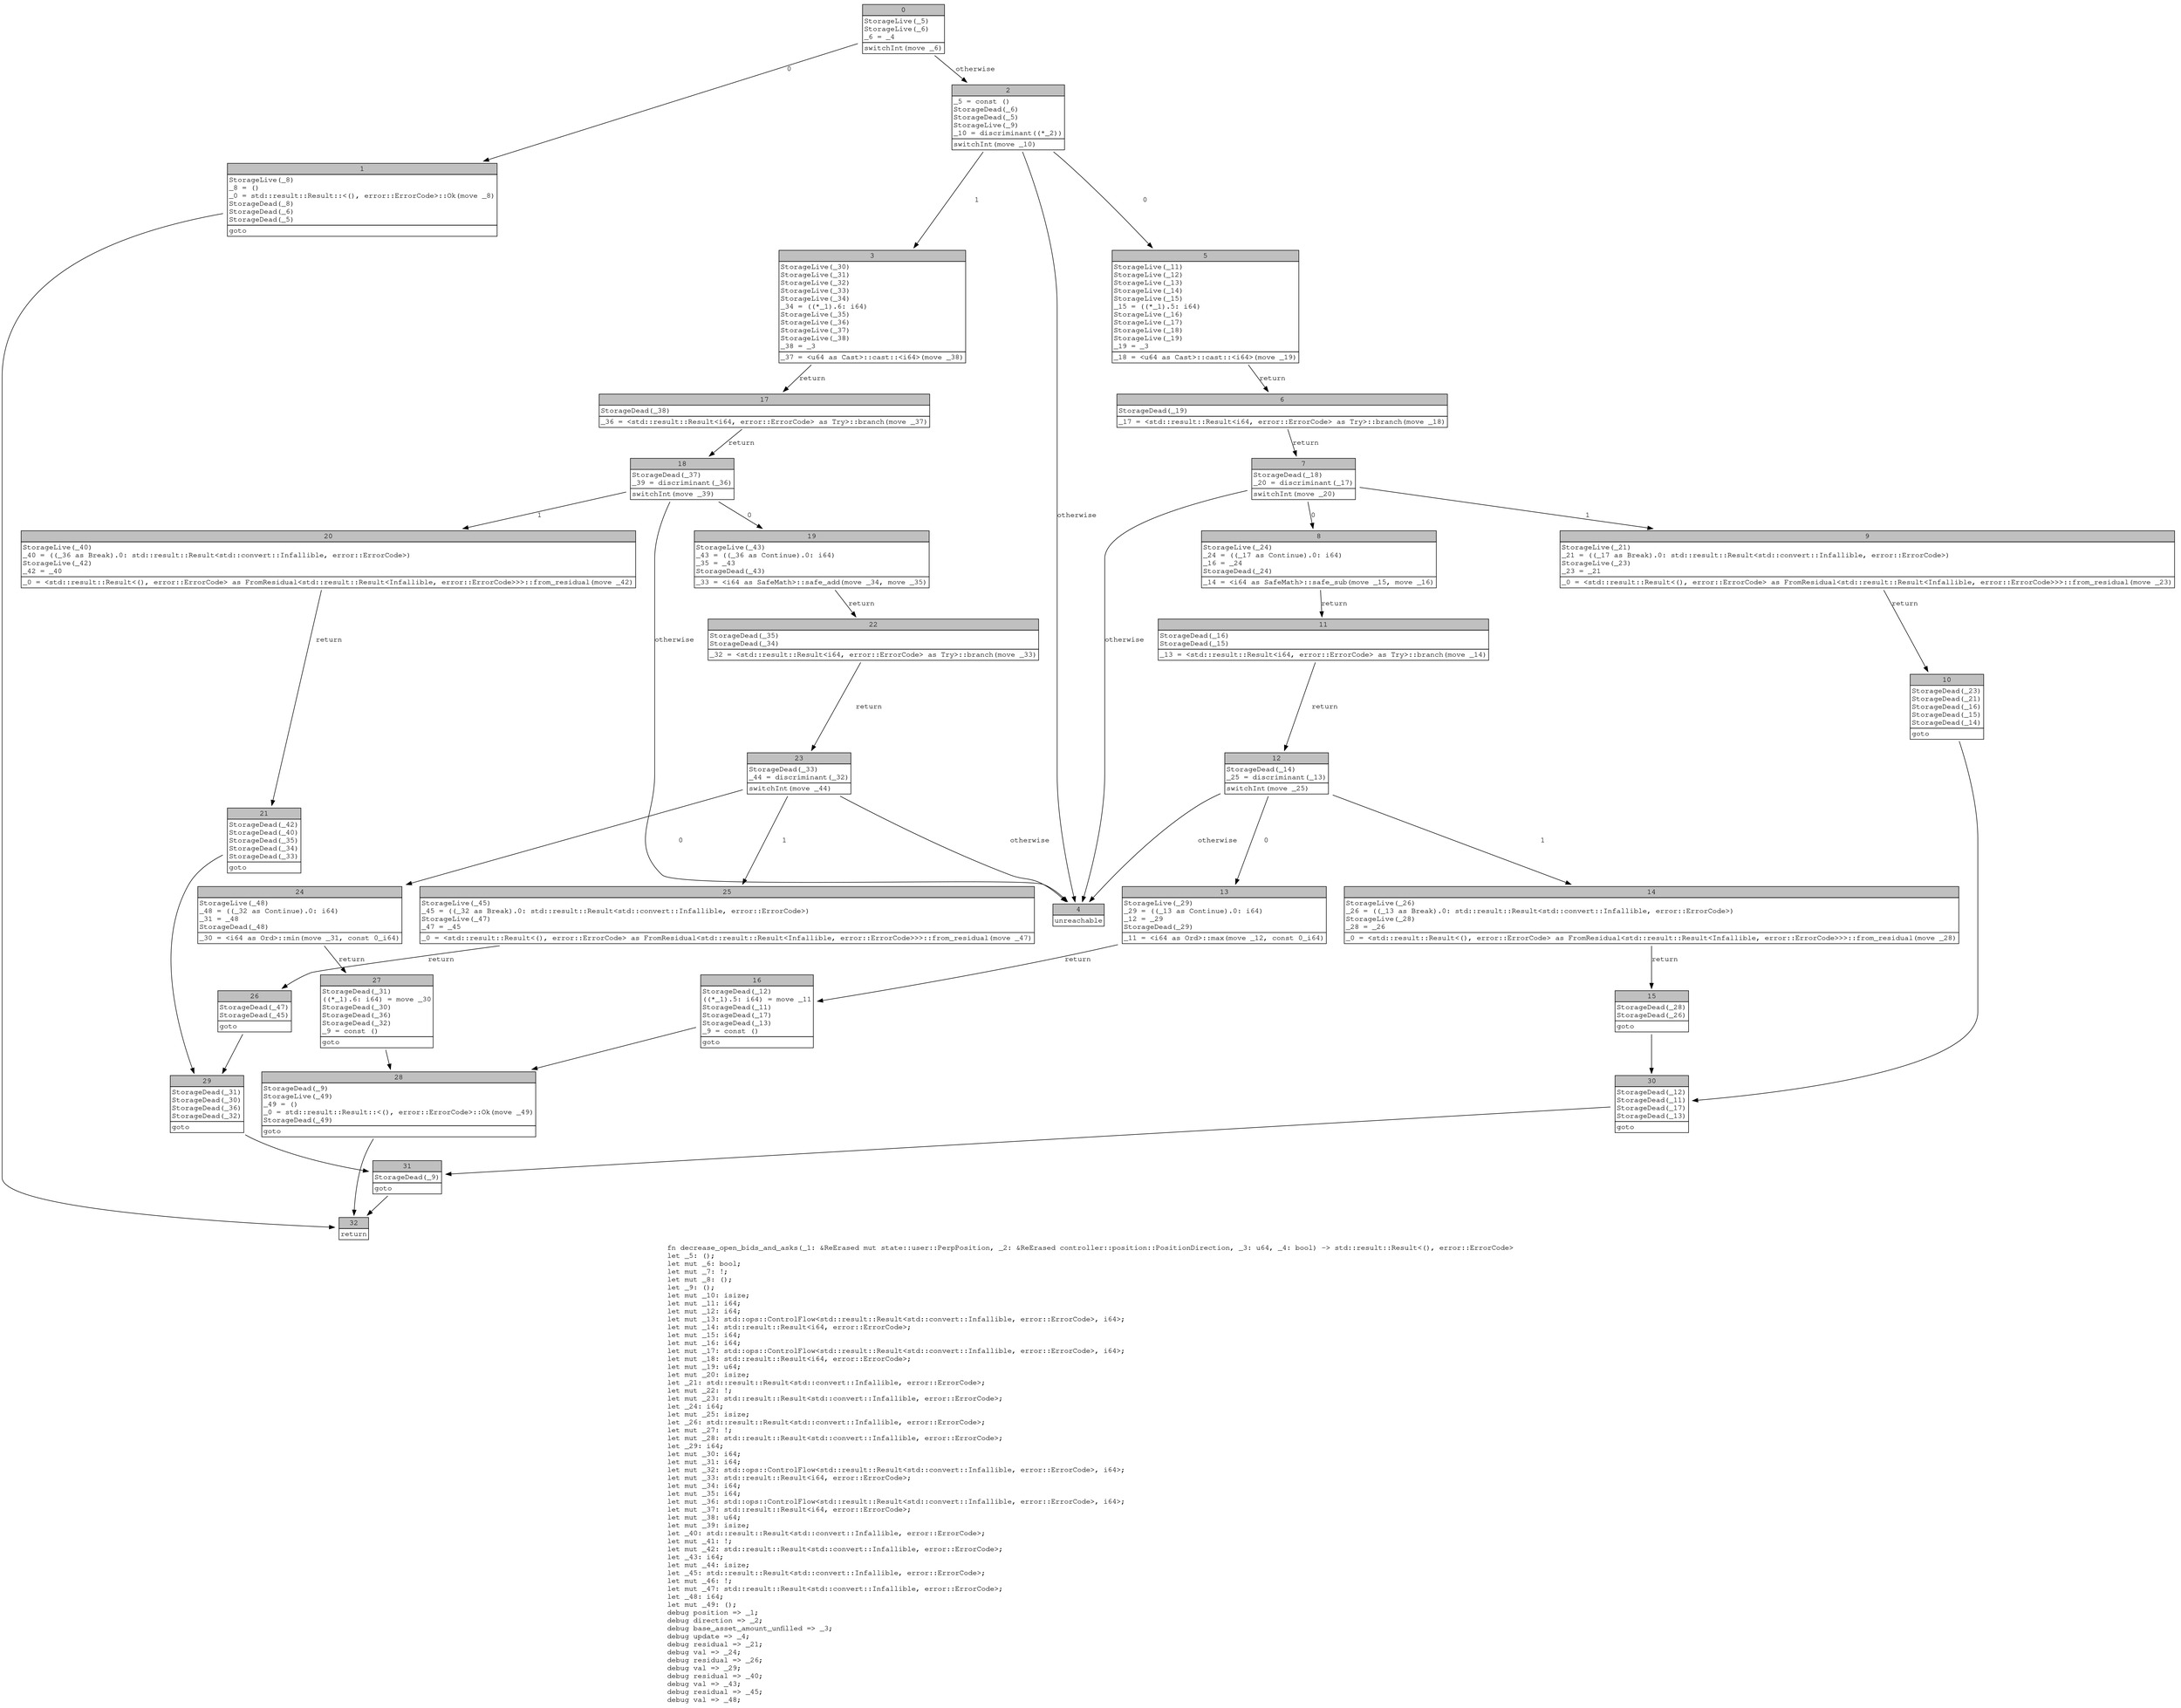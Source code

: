 digraph Mir_0_695 {
    graph [fontname="Courier, monospace"];
    node [fontname="Courier, monospace"];
    edge [fontname="Courier, monospace"];
    label=<fn decrease_open_bids_and_asks(_1: &amp;ReErased mut state::user::PerpPosition, _2: &amp;ReErased controller::position::PositionDirection, _3: u64, _4: bool) -&gt; std::result::Result&lt;(), error::ErrorCode&gt;<br align="left"/>let _5: ();<br align="left"/>let mut _6: bool;<br align="left"/>let mut _7: !;<br align="left"/>let mut _8: ();<br align="left"/>let _9: ();<br align="left"/>let mut _10: isize;<br align="left"/>let mut _11: i64;<br align="left"/>let mut _12: i64;<br align="left"/>let mut _13: std::ops::ControlFlow&lt;std::result::Result&lt;std::convert::Infallible, error::ErrorCode&gt;, i64&gt;;<br align="left"/>let mut _14: std::result::Result&lt;i64, error::ErrorCode&gt;;<br align="left"/>let mut _15: i64;<br align="left"/>let mut _16: i64;<br align="left"/>let mut _17: std::ops::ControlFlow&lt;std::result::Result&lt;std::convert::Infallible, error::ErrorCode&gt;, i64&gt;;<br align="left"/>let mut _18: std::result::Result&lt;i64, error::ErrorCode&gt;;<br align="left"/>let mut _19: u64;<br align="left"/>let mut _20: isize;<br align="left"/>let _21: std::result::Result&lt;std::convert::Infallible, error::ErrorCode&gt;;<br align="left"/>let mut _22: !;<br align="left"/>let mut _23: std::result::Result&lt;std::convert::Infallible, error::ErrorCode&gt;;<br align="left"/>let _24: i64;<br align="left"/>let mut _25: isize;<br align="left"/>let _26: std::result::Result&lt;std::convert::Infallible, error::ErrorCode&gt;;<br align="left"/>let mut _27: !;<br align="left"/>let mut _28: std::result::Result&lt;std::convert::Infallible, error::ErrorCode&gt;;<br align="left"/>let _29: i64;<br align="left"/>let mut _30: i64;<br align="left"/>let mut _31: i64;<br align="left"/>let mut _32: std::ops::ControlFlow&lt;std::result::Result&lt;std::convert::Infallible, error::ErrorCode&gt;, i64&gt;;<br align="left"/>let mut _33: std::result::Result&lt;i64, error::ErrorCode&gt;;<br align="left"/>let mut _34: i64;<br align="left"/>let mut _35: i64;<br align="left"/>let mut _36: std::ops::ControlFlow&lt;std::result::Result&lt;std::convert::Infallible, error::ErrorCode&gt;, i64&gt;;<br align="left"/>let mut _37: std::result::Result&lt;i64, error::ErrorCode&gt;;<br align="left"/>let mut _38: u64;<br align="left"/>let mut _39: isize;<br align="left"/>let _40: std::result::Result&lt;std::convert::Infallible, error::ErrorCode&gt;;<br align="left"/>let mut _41: !;<br align="left"/>let mut _42: std::result::Result&lt;std::convert::Infallible, error::ErrorCode&gt;;<br align="left"/>let _43: i64;<br align="left"/>let mut _44: isize;<br align="left"/>let _45: std::result::Result&lt;std::convert::Infallible, error::ErrorCode&gt;;<br align="left"/>let mut _46: !;<br align="left"/>let mut _47: std::result::Result&lt;std::convert::Infallible, error::ErrorCode&gt;;<br align="left"/>let _48: i64;<br align="left"/>let mut _49: ();<br align="left"/>debug position =&gt; _1;<br align="left"/>debug direction =&gt; _2;<br align="left"/>debug base_asset_amount_unfilled =&gt; _3;<br align="left"/>debug update =&gt; _4;<br align="left"/>debug residual =&gt; _21;<br align="left"/>debug val =&gt; _24;<br align="left"/>debug residual =&gt; _26;<br align="left"/>debug val =&gt; _29;<br align="left"/>debug residual =&gt; _40;<br align="left"/>debug val =&gt; _43;<br align="left"/>debug residual =&gt; _45;<br align="left"/>debug val =&gt; _48;<br align="left"/>>;
    bb0__0_695 [shape="none", label=<<table border="0" cellborder="1" cellspacing="0"><tr><td bgcolor="gray" align="center" colspan="1">0</td></tr><tr><td align="left" balign="left">StorageLive(_5)<br/>StorageLive(_6)<br/>_6 = _4<br/></td></tr><tr><td align="left">switchInt(move _6)</td></tr></table>>];
    bb1__0_695 [shape="none", label=<<table border="0" cellborder="1" cellspacing="0"><tr><td bgcolor="gray" align="center" colspan="1">1</td></tr><tr><td align="left" balign="left">StorageLive(_8)<br/>_8 = ()<br/>_0 = std::result::Result::&lt;(), error::ErrorCode&gt;::Ok(move _8)<br/>StorageDead(_8)<br/>StorageDead(_6)<br/>StorageDead(_5)<br/></td></tr><tr><td align="left">goto</td></tr></table>>];
    bb2__0_695 [shape="none", label=<<table border="0" cellborder="1" cellspacing="0"><tr><td bgcolor="gray" align="center" colspan="1">2</td></tr><tr><td align="left" balign="left">_5 = const ()<br/>StorageDead(_6)<br/>StorageDead(_5)<br/>StorageLive(_9)<br/>_10 = discriminant((*_2))<br/></td></tr><tr><td align="left">switchInt(move _10)</td></tr></table>>];
    bb3__0_695 [shape="none", label=<<table border="0" cellborder="1" cellspacing="0"><tr><td bgcolor="gray" align="center" colspan="1">3</td></tr><tr><td align="left" balign="left">StorageLive(_30)<br/>StorageLive(_31)<br/>StorageLive(_32)<br/>StorageLive(_33)<br/>StorageLive(_34)<br/>_34 = ((*_1).6: i64)<br/>StorageLive(_35)<br/>StorageLive(_36)<br/>StorageLive(_37)<br/>StorageLive(_38)<br/>_38 = _3<br/></td></tr><tr><td align="left">_37 = &lt;u64 as Cast&gt;::cast::&lt;i64&gt;(move _38)</td></tr></table>>];
    bb4__0_695 [shape="none", label=<<table border="0" cellborder="1" cellspacing="0"><tr><td bgcolor="gray" align="center" colspan="1">4</td></tr><tr><td align="left">unreachable</td></tr></table>>];
    bb5__0_695 [shape="none", label=<<table border="0" cellborder="1" cellspacing="0"><tr><td bgcolor="gray" align="center" colspan="1">5</td></tr><tr><td align="left" balign="left">StorageLive(_11)<br/>StorageLive(_12)<br/>StorageLive(_13)<br/>StorageLive(_14)<br/>StorageLive(_15)<br/>_15 = ((*_1).5: i64)<br/>StorageLive(_16)<br/>StorageLive(_17)<br/>StorageLive(_18)<br/>StorageLive(_19)<br/>_19 = _3<br/></td></tr><tr><td align="left">_18 = &lt;u64 as Cast&gt;::cast::&lt;i64&gt;(move _19)</td></tr></table>>];
    bb6__0_695 [shape="none", label=<<table border="0" cellborder="1" cellspacing="0"><tr><td bgcolor="gray" align="center" colspan="1">6</td></tr><tr><td align="left" balign="left">StorageDead(_19)<br/></td></tr><tr><td align="left">_17 = &lt;std::result::Result&lt;i64, error::ErrorCode&gt; as Try&gt;::branch(move _18)</td></tr></table>>];
    bb7__0_695 [shape="none", label=<<table border="0" cellborder="1" cellspacing="0"><tr><td bgcolor="gray" align="center" colspan="1">7</td></tr><tr><td align="left" balign="left">StorageDead(_18)<br/>_20 = discriminant(_17)<br/></td></tr><tr><td align="left">switchInt(move _20)</td></tr></table>>];
    bb8__0_695 [shape="none", label=<<table border="0" cellborder="1" cellspacing="0"><tr><td bgcolor="gray" align="center" colspan="1">8</td></tr><tr><td align="left" balign="left">StorageLive(_24)<br/>_24 = ((_17 as Continue).0: i64)<br/>_16 = _24<br/>StorageDead(_24)<br/></td></tr><tr><td align="left">_14 = &lt;i64 as SafeMath&gt;::safe_sub(move _15, move _16)</td></tr></table>>];
    bb9__0_695 [shape="none", label=<<table border="0" cellborder="1" cellspacing="0"><tr><td bgcolor="gray" align="center" colspan="1">9</td></tr><tr><td align="left" balign="left">StorageLive(_21)<br/>_21 = ((_17 as Break).0: std::result::Result&lt;std::convert::Infallible, error::ErrorCode&gt;)<br/>StorageLive(_23)<br/>_23 = _21<br/></td></tr><tr><td align="left">_0 = &lt;std::result::Result&lt;(), error::ErrorCode&gt; as FromResidual&lt;std::result::Result&lt;Infallible, error::ErrorCode&gt;&gt;&gt;::from_residual(move _23)</td></tr></table>>];
    bb10__0_695 [shape="none", label=<<table border="0" cellborder="1" cellspacing="0"><tr><td bgcolor="gray" align="center" colspan="1">10</td></tr><tr><td align="left" balign="left">StorageDead(_23)<br/>StorageDead(_21)<br/>StorageDead(_16)<br/>StorageDead(_15)<br/>StorageDead(_14)<br/></td></tr><tr><td align="left">goto</td></tr></table>>];
    bb11__0_695 [shape="none", label=<<table border="0" cellborder="1" cellspacing="0"><tr><td bgcolor="gray" align="center" colspan="1">11</td></tr><tr><td align="left" balign="left">StorageDead(_16)<br/>StorageDead(_15)<br/></td></tr><tr><td align="left">_13 = &lt;std::result::Result&lt;i64, error::ErrorCode&gt; as Try&gt;::branch(move _14)</td></tr></table>>];
    bb12__0_695 [shape="none", label=<<table border="0" cellborder="1" cellspacing="0"><tr><td bgcolor="gray" align="center" colspan="1">12</td></tr><tr><td align="left" balign="left">StorageDead(_14)<br/>_25 = discriminant(_13)<br/></td></tr><tr><td align="left">switchInt(move _25)</td></tr></table>>];
    bb13__0_695 [shape="none", label=<<table border="0" cellborder="1" cellspacing="0"><tr><td bgcolor="gray" align="center" colspan="1">13</td></tr><tr><td align="left" balign="left">StorageLive(_29)<br/>_29 = ((_13 as Continue).0: i64)<br/>_12 = _29<br/>StorageDead(_29)<br/></td></tr><tr><td align="left">_11 = &lt;i64 as Ord&gt;::max(move _12, const 0_i64)</td></tr></table>>];
    bb14__0_695 [shape="none", label=<<table border="0" cellborder="1" cellspacing="0"><tr><td bgcolor="gray" align="center" colspan="1">14</td></tr><tr><td align="left" balign="left">StorageLive(_26)<br/>_26 = ((_13 as Break).0: std::result::Result&lt;std::convert::Infallible, error::ErrorCode&gt;)<br/>StorageLive(_28)<br/>_28 = _26<br/></td></tr><tr><td align="left">_0 = &lt;std::result::Result&lt;(), error::ErrorCode&gt; as FromResidual&lt;std::result::Result&lt;Infallible, error::ErrorCode&gt;&gt;&gt;::from_residual(move _28)</td></tr></table>>];
    bb15__0_695 [shape="none", label=<<table border="0" cellborder="1" cellspacing="0"><tr><td bgcolor="gray" align="center" colspan="1">15</td></tr><tr><td align="left" balign="left">StorageDead(_28)<br/>StorageDead(_26)<br/></td></tr><tr><td align="left">goto</td></tr></table>>];
    bb16__0_695 [shape="none", label=<<table border="0" cellborder="1" cellspacing="0"><tr><td bgcolor="gray" align="center" colspan="1">16</td></tr><tr><td align="left" balign="left">StorageDead(_12)<br/>((*_1).5: i64) = move _11<br/>StorageDead(_11)<br/>StorageDead(_17)<br/>StorageDead(_13)<br/>_9 = const ()<br/></td></tr><tr><td align="left">goto</td></tr></table>>];
    bb17__0_695 [shape="none", label=<<table border="0" cellborder="1" cellspacing="0"><tr><td bgcolor="gray" align="center" colspan="1">17</td></tr><tr><td align="left" balign="left">StorageDead(_38)<br/></td></tr><tr><td align="left">_36 = &lt;std::result::Result&lt;i64, error::ErrorCode&gt; as Try&gt;::branch(move _37)</td></tr></table>>];
    bb18__0_695 [shape="none", label=<<table border="0" cellborder="1" cellspacing="0"><tr><td bgcolor="gray" align="center" colspan="1">18</td></tr><tr><td align="left" balign="left">StorageDead(_37)<br/>_39 = discriminant(_36)<br/></td></tr><tr><td align="left">switchInt(move _39)</td></tr></table>>];
    bb19__0_695 [shape="none", label=<<table border="0" cellborder="1" cellspacing="0"><tr><td bgcolor="gray" align="center" colspan="1">19</td></tr><tr><td align="left" balign="left">StorageLive(_43)<br/>_43 = ((_36 as Continue).0: i64)<br/>_35 = _43<br/>StorageDead(_43)<br/></td></tr><tr><td align="left">_33 = &lt;i64 as SafeMath&gt;::safe_add(move _34, move _35)</td></tr></table>>];
    bb20__0_695 [shape="none", label=<<table border="0" cellborder="1" cellspacing="0"><tr><td bgcolor="gray" align="center" colspan="1">20</td></tr><tr><td align="left" balign="left">StorageLive(_40)<br/>_40 = ((_36 as Break).0: std::result::Result&lt;std::convert::Infallible, error::ErrorCode&gt;)<br/>StorageLive(_42)<br/>_42 = _40<br/></td></tr><tr><td align="left">_0 = &lt;std::result::Result&lt;(), error::ErrorCode&gt; as FromResidual&lt;std::result::Result&lt;Infallible, error::ErrorCode&gt;&gt;&gt;::from_residual(move _42)</td></tr></table>>];
    bb21__0_695 [shape="none", label=<<table border="0" cellborder="1" cellspacing="0"><tr><td bgcolor="gray" align="center" colspan="1">21</td></tr><tr><td align="left" balign="left">StorageDead(_42)<br/>StorageDead(_40)<br/>StorageDead(_35)<br/>StorageDead(_34)<br/>StorageDead(_33)<br/></td></tr><tr><td align="left">goto</td></tr></table>>];
    bb22__0_695 [shape="none", label=<<table border="0" cellborder="1" cellspacing="0"><tr><td bgcolor="gray" align="center" colspan="1">22</td></tr><tr><td align="left" balign="left">StorageDead(_35)<br/>StorageDead(_34)<br/></td></tr><tr><td align="left">_32 = &lt;std::result::Result&lt;i64, error::ErrorCode&gt; as Try&gt;::branch(move _33)</td></tr></table>>];
    bb23__0_695 [shape="none", label=<<table border="0" cellborder="1" cellspacing="0"><tr><td bgcolor="gray" align="center" colspan="1">23</td></tr><tr><td align="left" balign="left">StorageDead(_33)<br/>_44 = discriminant(_32)<br/></td></tr><tr><td align="left">switchInt(move _44)</td></tr></table>>];
    bb24__0_695 [shape="none", label=<<table border="0" cellborder="1" cellspacing="0"><tr><td bgcolor="gray" align="center" colspan="1">24</td></tr><tr><td align="left" balign="left">StorageLive(_48)<br/>_48 = ((_32 as Continue).0: i64)<br/>_31 = _48<br/>StorageDead(_48)<br/></td></tr><tr><td align="left">_30 = &lt;i64 as Ord&gt;::min(move _31, const 0_i64)</td></tr></table>>];
    bb25__0_695 [shape="none", label=<<table border="0" cellborder="1" cellspacing="0"><tr><td bgcolor="gray" align="center" colspan="1">25</td></tr><tr><td align="left" balign="left">StorageLive(_45)<br/>_45 = ((_32 as Break).0: std::result::Result&lt;std::convert::Infallible, error::ErrorCode&gt;)<br/>StorageLive(_47)<br/>_47 = _45<br/></td></tr><tr><td align="left">_0 = &lt;std::result::Result&lt;(), error::ErrorCode&gt; as FromResidual&lt;std::result::Result&lt;Infallible, error::ErrorCode&gt;&gt;&gt;::from_residual(move _47)</td></tr></table>>];
    bb26__0_695 [shape="none", label=<<table border="0" cellborder="1" cellspacing="0"><tr><td bgcolor="gray" align="center" colspan="1">26</td></tr><tr><td align="left" balign="left">StorageDead(_47)<br/>StorageDead(_45)<br/></td></tr><tr><td align="left">goto</td></tr></table>>];
    bb27__0_695 [shape="none", label=<<table border="0" cellborder="1" cellspacing="0"><tr><td bgcolor="gray" align="center" colspan="1">27</td></tr><tr><td align="left" balign="left">StorageDead(_31)<br/>((*_1).6: i64) = move _30<br/>StorageDead(_30)<br/>StorageDead(_36)<br/>StorageDead(_32)<br/>_9 = const ()<br/></td></tr><tr><td align="left">goto</td></tr></table>>];
    bb28__0_695 [shape="none", label=<<table border="0" cellborder="1" cellspacing="0"><tr><td bgcolor="gray" align="center" colspan="1">28</td></tr><tr><td align="left" balign="left">StorageDead(_9)<br/>StorageLive(_49)<br/>_49 = ()<br/>_0 = std::result::Result::&lt;(), error::ErrorCode&gt;::Ok(move _49)<br/>StorageDead(_49)<br/></td></tr><tr><td align="left">goto</td></tr></table>>];
    bb29__0_695 [shape="none", label=<<table border="0" cellborder="1" cellspacing="0"><tr><td bgcolor="gray" align="center" colspan="1">29</td></tr><tr><td align="left" balign="left">StorageDead(_31)<br/>StorageDead(_30)<br/>StorageDead(_36)<br/>StorageDead(_32)<br/></td></tr><tr><td align="left">goto</td></tr></table>>];
    bb30__0_695 [shape="none", label=<<table border="0" cellborder="1" cellspacing="0"><tr><td bgcolor="gray" align="center" colspan="1">30</td></tr><tr><td align="left" balign="left">StorageDead(_12)<br/>StorageDead(_11)<br/>StorageDead(_17)<br/>StorageDead(_13)<br/></td></tr><tr><td align="left">goto</td></tr></table>>];
    bb31__0_695 [shape="none", label=<<table border="0" cellborder="1" cellspacing="0"><tr><td bgcolor="gray" align="center" colspan="1">31</td></tr><tr><td align="left" balign="left">StorageDead(_9)<br/></td></tr><tr><td align="left">goto</td></tr></table>>];
    bb32__0_695 [shape="none", label=<<table border="0" cellborder="1" cellspacing="0"><tr><td bgcolor="gray" align="center" colspan="1">32</td></tr><tr><td align="left">return</td></tr></table>>];
    bb0__0_695 -> bb1__0_695 [label="0"];
    bb0__0_695 -> bb2__0_695 [label="otherwise"];
    bb1__0_695 -> bb32__0_695 [label=""];
    bb2__0_695 -> bb5__0_695 [label="0"];
    bb2__0_695 -> bb3__0_695 [label="1"];
    bb2__0_695 -> bb4__0_695 [label="otherwise"];
    bb3__0_695 -> bb17__0_695 [label="return"];
    bb5__0_695 -> bb6__0_695 [label="return"];
    bb6__0_695 -> bb7__0_695 [label="return"];
    bb7__0_695 -> bb8__0_695 [label="0"];
    bb7__0_695 -> bb9__0_695 [label="1"];
    bb7__0_695 -> bb4__0_695 [label="otherwise"];
    bb8__0_695 -> bb11__0_695 [label="return"];
    bb9__0_695 -> bb10__0_695 [label="return"];
    bb10__0_695 -> bb30__0_695 [label=""];
    bb11__0_695 -> bb12__0_695 [label="return"];
    bb12__0_695 -> bb13__0_695 [label="0"];
    bb12__0_695 -> bb14__0_695 [label="1"];
    bb12__0_695 -> bb4__0_695 [label="otherwise"];
    bb13__0_695 -> bb16__0_695 [label="return"];
    bb14__0_695 -> bb15__0_695 [label="return"];
    bb15__0_695 -> bb30__0_695 [label=""];
    bb16__0_695 -> bb28__0_695 [label=""];
    bb17__0_695 -> bb18__0_695 [label="return"];
    bb18__0_695 -> bb19__0_695 [label="0"];
    bb18__0_695 -> bb20__0_695 [label="1"];
    bb18__0_695 -> bb4__0_695 [label="otherwise"];
    bb19__0_695 -> bb22__0_695 [label="return"];
    bb20__0_695 -> bb21__0_695 [label="return"];
    bb21__0_695 -> bb29__0_695 [label=""];
    bb22__0_695 -> bb23__0_695 [label="return"];
    bb23__0_695 -> bb24__0_695 [label="0"];
    bb23__0_695 -> bb25__0_695 [label="1"];
    bb23__0_695 -> bb4__0_695 [label="otherwise"];
    bb24__0_695 -> bb27__0_695 [label="return"];
    bb25__0_695 -> bb26__0_695 [label="return"];
    bb26__0_695 -> bb29__0_695 [label=""];
    bb27__0_695 -> bb28__0_695 [label=""];
    bb28__0_695 -> bb32__0_695 [label=""];
    bb29__0_695 -> bb31__0_695 [label=""];
    bb30__0_695 -> bb31__0_695 [label=""];
    bb31__0_695 -> bb32__0_695 [label=""];
}
